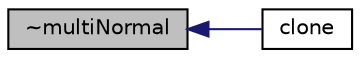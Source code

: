 digraph "~multiNormal"
{
  bgcolor="transparent";
  edge [fontname="Helvetica",fontsize="10",labelfontname="Helvetica",labelfontsize="10"];
  node [fontname="Helvetica",fontsize="10",shape=record];
  rankdir="LR";
  Node9 [label="~multiNormal",height=0.2,width=0.4,color="black", fillcolor="grey75", style="filled", fontcolor="black"];
  Node9 -> Node10 [dir="back",color="midnightblue",fontsize="10",style="solid",fontname="Helvetica"];
  Node10 [label="clone",height=0.2,width=0.4,color="black",URL="$a24781.html#a21164a3ff1c6fcc4219312d16afa9c90",tooltip="Construct and return a clone. "];
}
